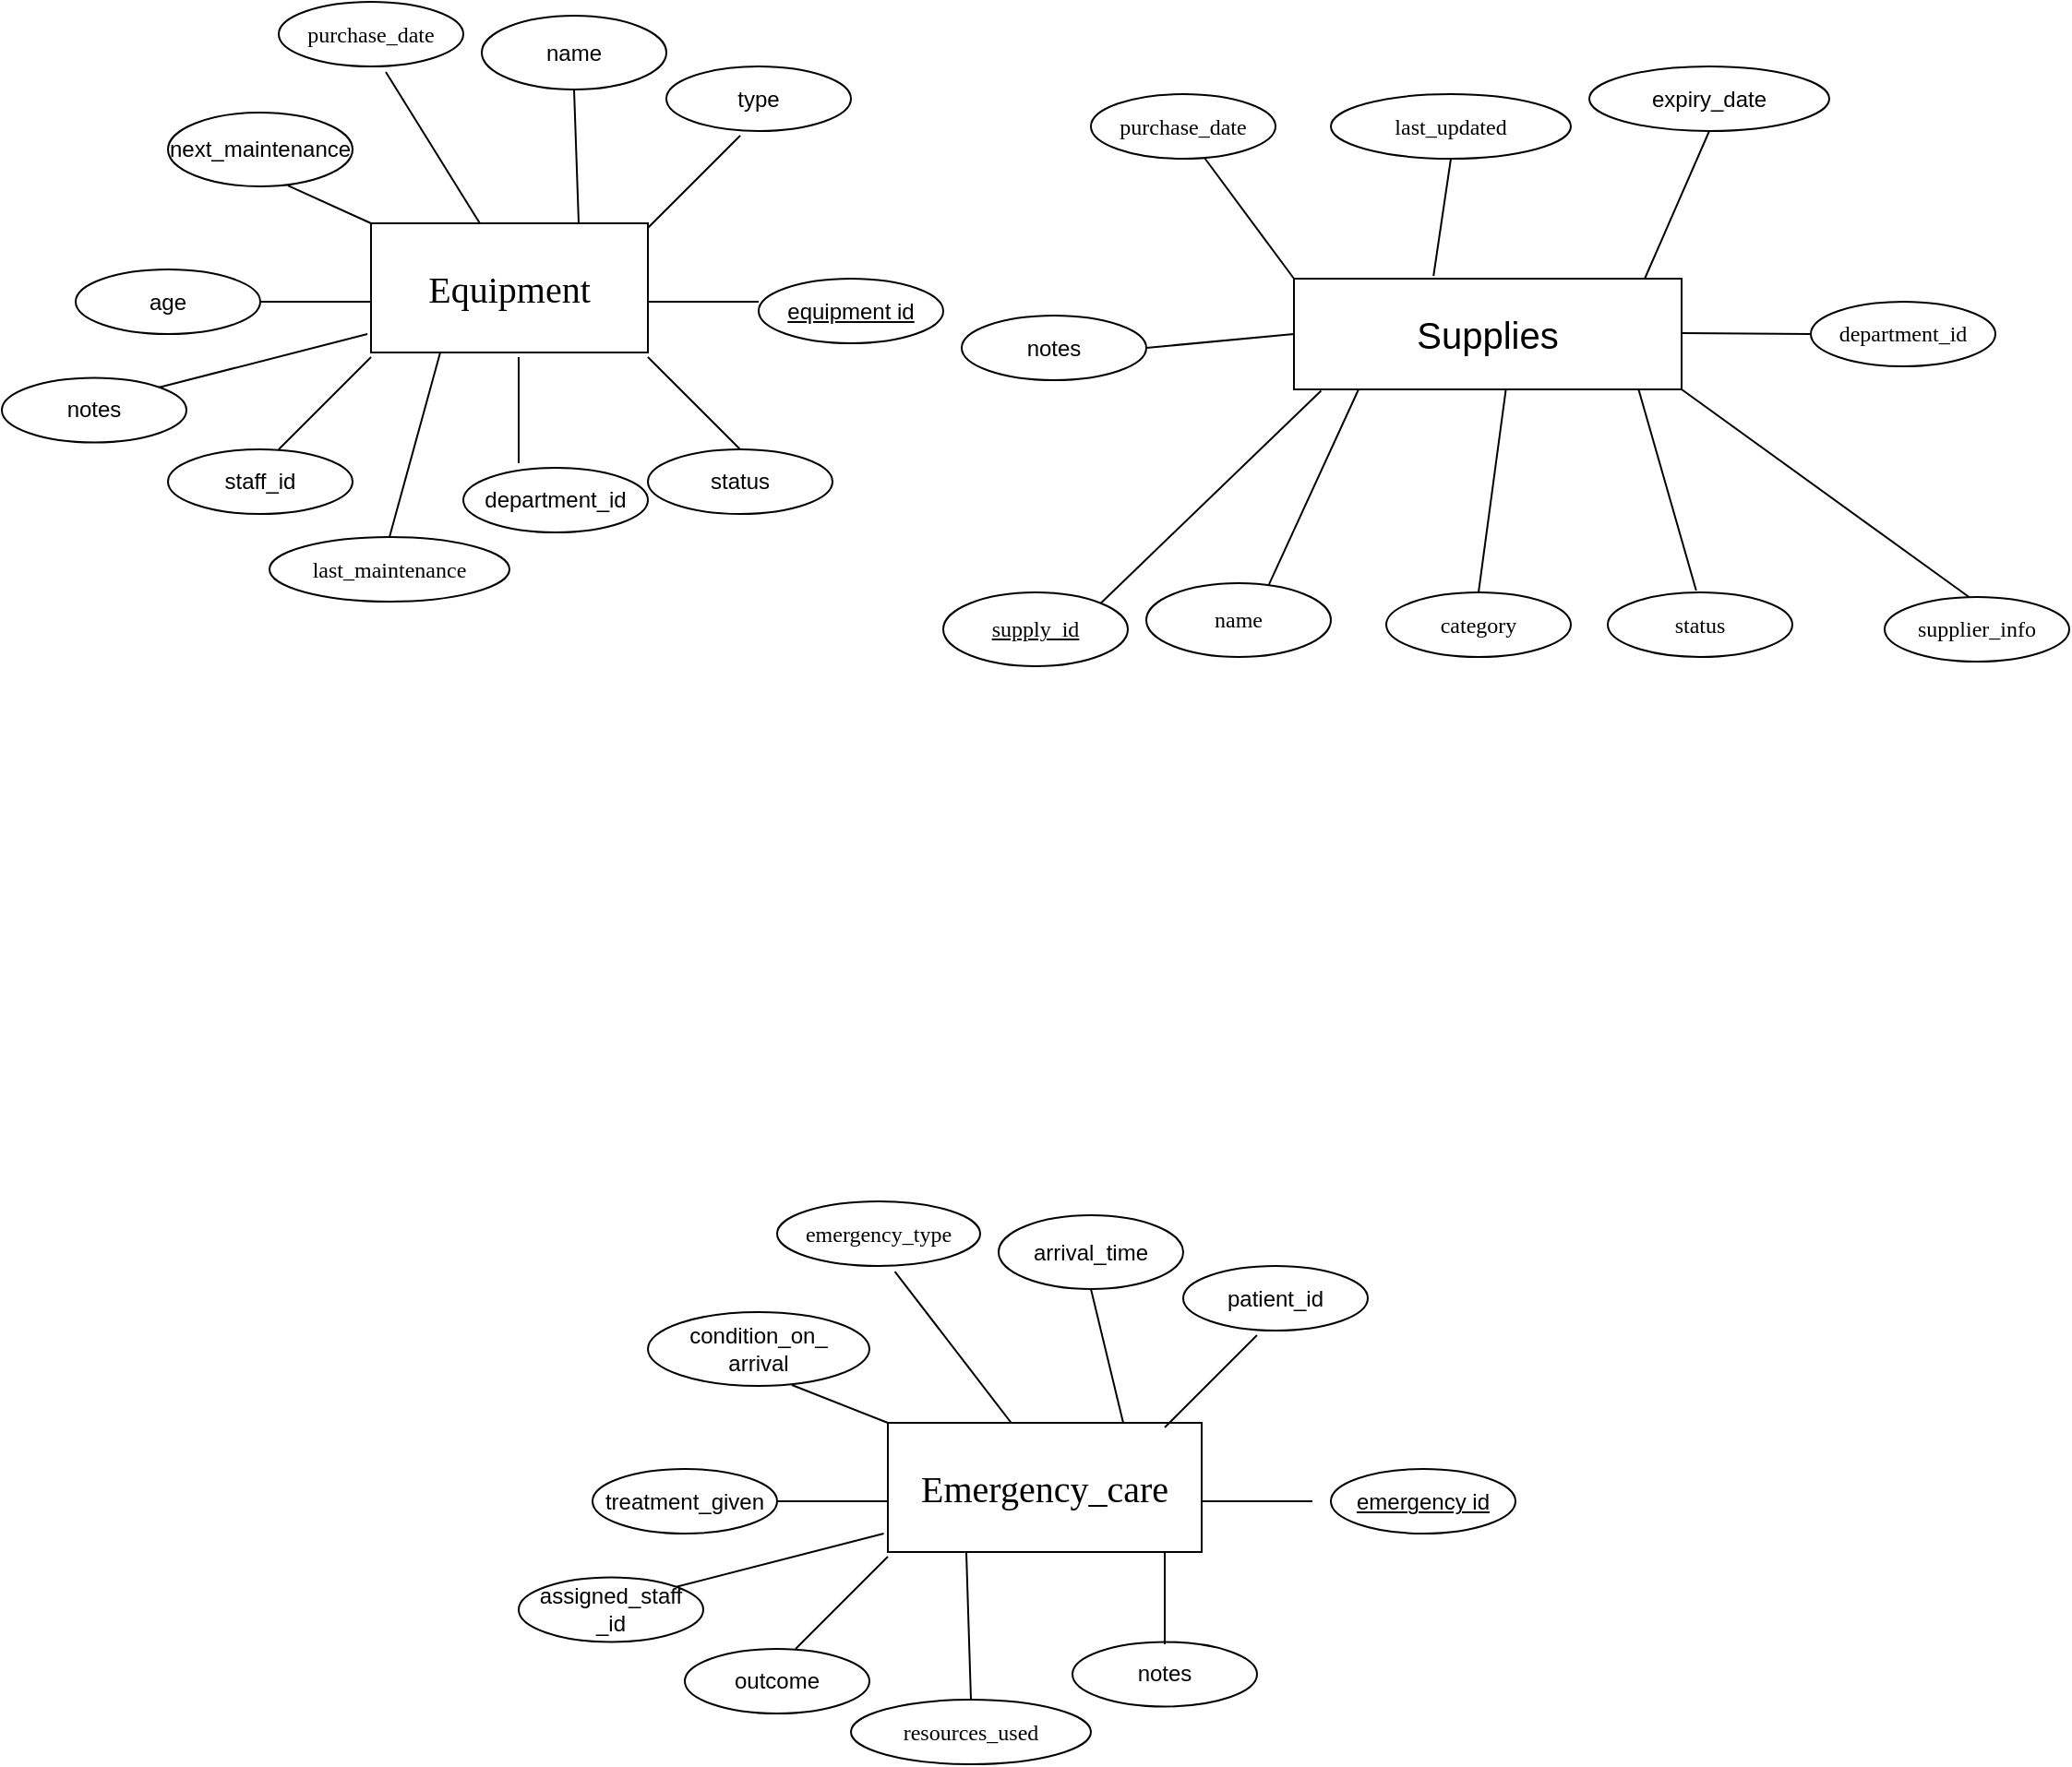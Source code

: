 <mxfile version="28.0.7">
  <diagram name="Page-1" id="4QEaVdgZd0XyPWaUjcYC">
    <mxGraphModel dx="1636" dy="582" grid="1" gridSize="10" guides="1" tooltips="1" connect="1" arrows="1" fold="1" page="1" pageScale="1" pageWidth="850" pageHeight="1100" math="0" shadow="0">
      <root>
        <mxCell id="0" />
        <mxCell id="1" parent="0" />
        <mxCell id="ZqF51eGxgcXinOxhbdrN-3" value="name" style="ellipse;whiteSpace=wrap;html=1;align=center;" vertex="1" parent="1">
          <mxGeometry x="150" y="117.5" width="100" height="40" as="geometry" />
        </mxCell>
        <mxCell id="ZqF51eGxgcXinOxhbdrN-4" value="Equipment" style="whiteSpace=wrap;html=1;align=center;fontFamily=Lucida Console;fontSize=20;" vertex="1" parent="1">
          <mxGeometry x="90" y="230" width="150" height="70" as="geometry" />
        </mxCell>
        <mxCell id="ZqF51eGxgcXinOxhbdrN-5" value="" style="line;strokeWidth=1;rotatable=0;dashed=0;labelPosition=right;align=left;verticalAlign=middle;spacingTop=0;spacingLeft=6;points=[];portConstraint=eastwest;" vertex="1" parent="1">
          <mxGeometry x="240" y="267.5" width="60" height="10" as="geometry" />
        </mxCell>
        <mxCell id="ZqF51eGxgcXinOxhbdrN-6" value="department_id" style="ellipse;whiteSpace=wrap;html=1;align=center;" vertex="1" parent="1">
          <mxGeometry x="140" y="362.5" width="100" height="35" as="geometry" />
        </mxCell>
        <mxCell id="ZqF51eGxgcXinOxhbdrN-7" value="" style="line;strokeWidth=1;rotatable=0;dashed=0;labelPosition=right;align=left;verticalAlign=middle;spacingTop=0;spacingLeft=6;points=[];portConstraint=eastwest;direction=south;" vertex="1" parent="1">
          <mxGeometry x="165" y="302.5" width="10" height="57.5" as="geometry" />
        </mxCell>
        <mxCell id="ZqF51eGxgcXinOxhbdrN-8" value="age" style="ellipse;whiteSpace=wrap;html=1;align=center;" vertex="1" parent="1">
          <mxGeometry x="-70" y="255" width="100" height="35" as="geometry" />
        </mxCell>
        <mxCell id="ZqF51eGxgcXinOxhbdrN-9" value="" style="line;strokeWidth=1;rotatable=0;dashed=0;labelPosition=right;align=left;verticalAlign=middle;spacingTop=0;spacingLeft=6;points=[];portConstraint=eastwest;" vertex="1" parent="1">
          <mxGeometry x="30" y="267.5" width="60" height="10" as="geometry" />
        </mxCell>
        <mxCell id="ZqF51eGxgcXinOxhbdrN-11" value="" style="endArrow=none;html=1;rounded=0;" edge="1" parent="1">
          <mxGeometry width="50" height="50" relative="1" as="geometry">
            <mxPoint x="240" y="232.5" as="sourcePoint" />
            <mxPoint x="290" y="182.5" as="targetPoint" />
          </mxGeometry>
        </mxCell>
        <mxCell id="ZqF51eGxgcXinOxhbdrN-12" value="" style="endArrow=none;html=1;rounded=0;" edge="1" parent="1">
          <mxGeometry width="50" height="50" relative="1" as="geometry">
            <mxPoint x="40" y="352.5" as="sourcePoint" />
            <mxPoint x="90" y="302.5" as="targetPoint" />
          </mxGeometry>
        </mxCell>
        <mxCell id="ZqF51eGxgcXinOxhbdrN-13" value="staff_id" style="ellipse;whiteSpace=wrap;html=1;align=center;" vertex="1" parent="1">
          <mxGeometry x="-20" y="352.5" width="100" height="35" as="geometry" />
        </mxCell>
        <mxCell id="ZqF51eGxgcXinOxhbdrN-14" value="type" style="ellipse;whiteSpace=wrap;html=1;align=center;" vertex="1" parent="1">
          <mxGeometry x="250" y="145" width="100" height="35" as="geometry" />
        </mxCell>
        <mxCell id="ZqF51eGxgcXinOxhbdrN-15" value="" style="endArrow=none;html=1;rounded=0;" edge="1" parent="1">
          <mxGeometry width="50" height="50" relative="1" as="geometry">
            <mxPoint x="290" y="352.5" as="sourcePoint" />
            <mxPoint x="240" y="302.5" as="targetPoint" />
          </mxGeometry>
        </mxCell>
        <mxCell id="ZqF51eGxgcXinOxhbdrN-16" value="status" style="ellipse;whiteSpace=wrap;html=1;align=center;" vertex="1" parent="1">
          <mxGeometry x="240" y="352.5" width="100" height="35" as="geometry" />
        </mxCell>
        <mxCell id="ZqF51eGxgcXinOxhbdrN-18" value="equipment id" style="ellipse;whiteSpace=wrap;html=1;align=center;fontStyle=4;" vertex="1" parent="1">
          <mxGeometry x="300" y="260" width="100" height="35" as="geometry" />
        </mxCell>
        <mxCell id="ZqF51eGxgcXinOxhbdrN-19" value="" style="endArrow=none;html=1;rounded=0;entryX=0.5;entryY=1;entryDx=0;entryDy=0;exitX=0.75;exitY=0;exitDx=0;exitDy=0;" edge="1" parent="1" source="ZqF51eGxgcXinOxhbdrN-4" target="ZqF51eGxgcXinOxhbdrN-3">
          <mxGeometry relative="1" as="geometry">
            <mxPoint x="50" y="187.5" as="sourcePoint" />
            <mxPoint x="210" y="187.5" as="targetPoint" />
          </mxGeometry>
        </mxCell>
        <mxCell id="ZqF51eGxgcXinOxhbdrN-42" value="&lt;font style=&quot;font-size: 20px;&quot;&gt;Supplies&lt;/font&gt;" style="rounded=0;whiteSpace=wrap;html=1;" vertex="1" parent="1">
          <mxGeometry x="590" y="260" width="210" height="60" as="geometry" />
        </mxCell>
        <mxCell id="ZqF51eGxgcXinOxhbdrN-43" value="" style="endArrow=none;html=1;rounded=0;entryX=0.25;entryY=1;entryDx=0;entryDy=0;exitX=0.659;exitY=0.048;exitDx=0;exitDy=0;exitPerimeter=0;" edge="1" parent="1" source="ZqF51eGxgcXinOxhbdrN-44">
          <mxGeometry width="50" height="50" relative="1" as="geometry">
            <mxPoint x="580" y="420" as="sourcePoint" />
            <mxPoint x="625" y="320" as="targetPoint" />
          </mxGeometry>
        </mxCell>
        <mxCell id="ZqF51eGxgcXinOxhbdrN-44" value="&lt;font face=&quot;Lucida Console&quot;&gt;name&lt;/font&gt;" style="ellipse;whiteSpace=wrap;html=1;align=center;" vertex="1" parent="1">
          <mxGeometry x="510" y="425" width="100" height="40" as="geometry" />
        </mxCell>
        <mxCell id="ZqF51eGxgcXinOxhbdrN-45" value="" style="endArrow=none;html=1;rounded=0;entryX=0.547;entryY=0.992;entryDx=0;entryDy=0;entryPerimeter=0;" edge="1" parent="1" target="ZqF51eGxgcXinOxhbdrN-42">
          <mxGeometry width="50" height="50" relative="1" as="geometry">
            <mxPoint x="690" y="430" as="sourcePoint" />
            <mxPoint x="680" y="320" as="targetPoint" />
          </mxGeometry>
        </mxCell>
        <mxCell id="ZqF51eGxgcXinOxhbdrN-46" value="" style="endArrow=none;html=1;rounded=0;entryX=0.889;entryY=1;entryDx=0;entryDy=0;entryPerimeter=0;exitX=0.279;exitY=-0.026;exitDx=0;exitDy=0;exitPerimeter=0;" edge="1" parent="1" target="ZqF51eGxgcXinOxhbdrN-42">
          <mxGeometry width="50" height="50" relative="1" as="geometry">
            <mxPoint x="807.9" y="428.96" as="sourcePoint" />
            <mxPoint x="720" y="540" as="targetPoint" />
          </mxGeometry>
        </mxCell>
        <mxCell id="ZqF51eGxgcXinOxhbdrN-47" value="&lt;u&gt;&lt;font face=&quot;Lucida Console&quot;&gt;supply_id&lt;/font&gt;&lt;/u&gt;" style="ellipse;whiteSpace=wrap;html=1;align=center;" vertex="1" parent="1">
          <mxGeometry x="400" y="430" width="100" height="40" as="geometry" />
        </mxCell>
        <mxCell id="ZqF51eGxgcXinOxhbdrN-48" value="" style="endArrow=none;html=1;rounded=0;entryX=0.07;entryY=1.012;entryDx=0;entryDy=0;entryPerimeter=0;exitX=1;exitY=0;exitDx=0;exitDy=0;" edge="1" parent="1" source="ZqF51eGxgcXinOxhbdrN-47" target="ZqF51eGxgcXinOxhbdrN-42">
          <mxGeometry width="50" height="50" relative="1" as="geometry">
            <mxPoint x="670" y="590" as="sourcePoint" />
            <mxPoint x="720" y="540" as="targetPoint" />
          </mxGeometry>
        </mxCell>
        <mxCell id="ZqF51eGxgcXinOxhbdrN-49" value="" style="endArrow=none;html=1;rounded=0;entryX=1;entryY=1;entryDx=0;entryDy=0;" edge="1" parent="1" target="ZqF51eGxgcXinOxhbdrN-42">
          <mxGeometry width="50" height="50" relative="1" as="geometry">
            <mxPoint x="955.691" y="432.523" as="sourcePoint" />
            <mxPoint x="770" y="470" as="targetPoint" />
          </mxGeometry>
        </mxCell>
        <mxCell id="ZqF51eGxgcXinOxhbdrN-50" value="&lt;font face=&quot;Lucida Console&quot;&gt;category&lt;/font&gt;" style="ellipse;whiteSpace=wrap;html=1;align=center;" vertex="1" parent="1">
          <mxGeometry x="640" y="430" width="100" height="35" as="geometry" />
        </mxCell>
        <mxCell id="ZqF51eGxgcXinOxhbdrN-51" value="&lt;font face=&quot;Lucida Console&quot;&gt;status&lt;/font&gt;" style="ellipse;whiteSpace=wrap;html=1;align=center;" vertex="1" parent="1">
          <mxGeometry x="760" y="430" width="100" height="35" as="geometry" />
        </mxCell>
        <mxCell id="ZqF51eGxgcXinOxhbdrN-52" value="&lt;font face=&quot;Lucida Console&quot;&gt;supplier_info&lt;/font&gt;" style="ellipse;whiteSpace=wrap;html=1;align=center;" vertex="1" parent="1">
          <mxGeometry x="910" y="432.5" width="100" height="35" as="geometry" />
        </mxCell>
        <mxCell id="ZqF51eGxgcXinOxhbdrN-53" value="" style="endArrow=none;html=1;rounded=0;entryX=0;entryY=0.5;entryDx=0;entryDy=0;" edge="1" parent="1" target="ZqF51eGxgcXinOxhbdrN-54">
          <mxGeometry relative="1" as="geometry">
            <mxPoint x="800" y="289.5" as="sourcePoint" />
            <mxPoint x="880" y="290" as="targetPoint" />
          </mxGeometry>
        </mxCell>
        <mxCell id="ZqF51eGxgcXinOxhbdrN-54" value="&lt;font face=&quot;Lucida Console&quot;&gt;department_id&lt;/font&gt;" style="ellipse;whiteSpace=wrap;html=1;align=center;" vertex="1" parent="1">
          <mxGeometry x="870" y="272.5" width="100" height="35" as="geometry" />
        </mxCell>
        <mxCell id="ZqF51eGxgcXinOxhbdrN-55" value="&lt;font face=&quot;Lucida Console&quot;&gt;purchase_date&lt;/font&gt;" style="ellipse;whiteSpace=wrap;html=1;align=center;" vertex="1" parent="1">
          <mxGeometry x="480" y="160" width="100" height="35" as="geometry" />
        </mxCell>
        <mxCell id="ZqF51eGxgcXinOxhbdrN-56" value="&lt;font face=&quot;Lucida Console&quot;&gt;last_updated&lt;/font&gt;" style="ellipse;whiteSpace=wrap;html=1;align=center;" vertex="1" parent="1">
          <mxGeometry x="610" y="160" width="130" height="35" as="geometry" />
        </mxCell>
        <mxCell id="ZqF51eGxgcXinOxhbdrN-57" value="expiry_date" style="ellipse;whiteSpace=wrap;html=1;align=center;" vertex="1" parent="1">
          <mxGeometry x="750" y="145" width="130" height="35" as="geometry" />
        </mxCell>
        <mxCell id="ZqF51eGxgcXinOxhbdrN-58" value="notes" style="ellipse;whiteSpace=wrap;html=1;align=center;" vertex="1" parent="1">
          <mxGeometry x="410" y="280" width="100" height="35" as="geometry" />
        </mxCell>
        <mxCell id="ZqF51eGxgcXinOxhbdrN-59" value="" style="endArrow=none;html=1;rounded=0;entryX=1;entryY=0.5;entryDx=0;entryDy=0;exitX=0;exitY=0.5;exitDx=0;exitDy=0;" edge="1" parent="1" source="ZqF51eGxgcXinOxhbdrN-42" target="ZqF51eGxgcXinOxhbdrN-58">
          <mxGeometry relative="1" as="geometry">
            <mxPoint x="670" y="196" as="sourcePoint" />
            <mxPoint x="510" y="196" as="targetPoint" />
          </mxGeometry>
        </mxCell>
        <mxCell id="ZqF51eGxgcXinOxhbdrN-60" value="" style="endArrow=none;html=1;rounded=0;entryX=0.615;entryY=0.986;entryDx=0;entryDy=0;exitX=0;exitY=0;exitDx=0;exitDy=0;entryPerimeter=0;" edge="1" parent="1" source="ZqF51eGxgcXinOxhbdrN-42" target="ZqF51eGxgcXinOxhbdrN-55">
          <mxGeometry relative="1" as="geometry">
            <mxPoint x="654" y="338" as="sourcePoint" />
            <mxPoint x="650" y="220" as="targetPoint" />
          </mxGeometry>
        </mxCell>
        <mxCell id="ZqF51eGxgcXinOxhbdrN-61" value="" style="endArrow=none;html=1;rounded=0;entryX=0.5;entryY=1;entryDx=0;entryDy=0;exitX=0.905;exitY=0;exitDx=0;exitDy=0;exitPerimeter=0;" edge="1" parent="1" source="ZqF51eGxgcXinOxhbdrN-42" target="ZqF51eGxgcXinOxhbdrN-57">
          <mxGeometry relative="1" as="geometry">
            <mxPoint x="844" y="328" as="sourcePoint" />
            <mxPoint x="840" y="210" as="targetPoint" />
          </mxGeometry>
        </mxCell>
        <mxCell id="ZqF51eGxgcXinOxhbdrN-62" value="" style="endArrow=none;html=1;rounded=0;exitX=0.36;exitY=-0.025;exitDx=0;exitDy=0;exitPerimeter=0;entryX=0.5;entryY=1;entryDx=0;entryDy=0;" edge="1" parent="1" source="ZqF51eGxgcXinOxhbdrN-42" target="ZqF51eGxgcXinOxhbdrN-56">
          <mxGeometry relative="1" as="geometry">
            <mxPoint x="1004" y="328" as="sourcePoint" />
            <mxPoint x="990" y="240" as="targetPoint" />
          </mxGeometry>
        </mxCell>
        <mxCell id="ZqF51eGxgcXinOxhbdrN-63" value="&lt;font face=&quot;Lucida Console&quot;&gt;purchase_date&lt;/font&gt;" style="ellipse;whiteSpace=wrap;html=1;align=center;" vertex="1" parent="1">
          <mxGeometry x="40" y="110" width="100" height="35" as="geometry" />
        </mxCell>
        <mxCell id="ZqF51eGxgcXinOxhbdrN-64" value="&lt;font face=&quot;Lucida Console&quot;&gt;last_maintenance&lt;/font&gt;" style="ellipse;whiteSpace=wrap;html=1;align=center;" vertex="1" parent="1">
          <mxGeometry x="35" y="400" width="130" height="35" as="geometry" />
        </mxCell>
        <mxCell id="ZqF51eGxgcXinOxhbdrN-65" value="notes" style="ellipse;whiteSpace=wrap;html=1;align=center;" vertex="1" parent="1">
          <mxGeometry x="-110" y="313.75" width="100" height="35" as="geometry" />
        </mxCell>
        <mxCell id="ZqF51eGxgcXinOxhbdrN-66" value="next_maintenance" style="ellipse;whiteSpace=wrap;html=1;align=center;" vertex="1" parent="1">
          <mxGeometry x="-20" y="170" width="100" height="40" as="geometry" />
        </mxCell>
        <mxCell id="ZqF51eGxgcXinOxhbdrN-67" value="" style="endArrow=none;html=1;rounded=0;entryX=0.393;entryY=0;entryDx=0;entryDy=0;entryPerimeter=0;exitX=0.58;exitY=1.086;exitDx=0;exitDy=0;exitPerimeter=0;" edge="1" parent="1" source="ZqF51eGxgcXinOxhbdrN-63" target="ZqF51eGxgcXinOxhbdrN-4">
          <mxGeometry relative="1" as="geometry">
            <mxPoint x="-50" y="320" as="sourcePoint" />
            <mxPoint x="110" y="320" as="targetPoint" />
          </mxGeometry>
        </mxCell>
        <mxCell id="ZqF51eGxgcXinOxhbdrN-68" value="" style="endArrow=none;html=1;rounded=0;entryX=0;entryY=0;entryDx=0;entryDy=0;exitX=0.65;exitY=0.988;exitDx=0;exitDy=0;exitPerimeter=0;" edge="1" parent="1" source="ZqF51eGxgcXinOxhbdrN-66" target="ZqF51eGxgcXinOxhbdrN-4">
          <mxGeometry relative="1" as="geometry">
            <mxPoint x="-50" y="320" as="sourcePoint" />
            <mxPoint x="110" y="320" as="targetPoint" />
          </mxGeometry>
        </mxCell>
        <mxCell id="ZqF51eGxgcXinOxhbdrN-69" value="" style="endArrow=none;html=1;rounded=0;entryX=-0.013;entryY=0.857;entryDx=0;entryDy=0;entryPerimeter=0;exitX=1;exitY=0;exitDx=0;exitDy=0;" edge="1" parent="1" source="ZqF51eGxgcXinOxhbdrN-65" target="ZqF51eGxgcXinOxhbdrN-4">
          <mxGeometry relative="1" as="geometry">
            <mxPoint x="-50" y="320" as="sourcePoint" />
            <mxPoint x="110" y="320" as="targetPoint" />
          </mxGeometry>
        </mxCell>
        <mxCell id="ZqF51eGxgcXinOxhbdrN-70" value="" style="endArrow=none;html=1;rounded=0;entryX=0.25;entryY=1;entryDx=0;entryDy=0;exitX=0.5;exitY=0;exitDx=0;exitDy=0;" edge="1" parent="1" source="ZqF51eGxgcXinOxhbdrN-64" target="ZqF51eGxgcXinOxhbdrN-4">
          <mxGeometry relative="1" as="geometry">
            <mxPoint x="-50" y="320" as="sourcePoint" />
            <mxPoint x="110" y="320" as="targetPoint" />
          </mxGeometry>
        </mxCell>
        <mxCell id="ZqF51eGxgcXinOxhbdrN-71" value="arrival_time" style="ellipse;whiteSpace=wrap;html=1;align=center;" vertex="1" parent="1">
          <mxGeometry x="430" y="767.5" width="100" height="40" as="geometry" />
        </mxCell>
        <mxCell id="ZqF51eGxgcXinOxhbdrN-72" value="Emergency_care" style="whiteSpace=wrap;html=1;align=center;fontFamily=Lucida Console;fontSize=20;" vertex="1" parent="1">
          <mxGeometry x="370" y="880" width="170" height="70" as="geometry" />
        </mxCell>
        <mxCell id="ZqF51eGxgcXinOxhbdrN-73" value="" style="line;strokeWidth=1;rotatable=0;dashed=0;labelPosition=right;align=left;verticalAlign=middle;spacingTop=0;spacingLeft=6;points=[];portConstraint=eastwest;" vertex="1" parent="1">
          <mxGeometry x="540" y="917.5" width="60" height="10" as="geometry" />
        </mxCell>
        <mxCell id="ZqF51eGxgcXinOxhbdrN-74" value="notes" style="ellipse;whiteSpace=wrap;html=1;align=center;" vertex="1" parent="1">
          <mxGeometry x="470" y="998.75" width="100" height="35" as="geometry" />
        </mxCell>
        <mxCell id="ZqF51eGxgcXinOxhbdrN-75" value="" style="line;strokeWidth=1;rotatable=0;dashed=0;labelPosition=right;align=left;verticalAlign=middle;spacingTop=0;spacingLeft=6;points=[];portConstraint=eastwest;direction=south;" vertex="1" parent="1">
          <mxGeometry x="515" y="950" width="10" height="50" as="geometry" />
        </mxCell>
        <mxCell id="ZqF51eGxgcXinOxhbdrN-76" value="treatment_given" style="ellipse;whiteSpace=wrap;html=1;align=center;" vertex="1" parent="1">
          <mxGeometry x="210" y="905" width="100" height="35" as="geometry" />
        </mxCell>
        <mxCell id="ZqF51eGxgcXinOxhbdrN-77" value="" style="line;strokeWidth=1;rotatable=0;dashed=0;labelPosition=right;align=left;verticalAlign=middle;spacingTop=0;spacingLeft=6;points=[];portConstraint=eastwest;" vertex="1" parent="1">
          <mxGeometry x="310" y="917.5" width="60" height="10" as="geometry" />
        </mxCell>
        <mxCell id="ZqF51eGxgcXinOxhbdrN-78" value="" style="endArrow=none;html=1;rounded=0;" edge="1" parent="1">
          <mxGeometry width="50" height="50" relative="1" as="geometry">
            <mxPoint x="520" y="882.5" as="sourcePoint" />
            <mxPoint x="570" y="832.5" as="targetPoint" />
          </mxGeometry>
        </mxCell>
        <mxCell id="ZqF51eGxgcXinOxhbdrN-79" value="" style="endArrow=none;html=1;rounded=0;" edge="1" parent="1">
          <mxGeometry width="50" height="50" relative="1" as="geometry">
            <mxPoint x="320" y="1002.5" as="sourcePoint" />
            <mxPoint x="370" y="952.5" as="targetPoint" />
          </mxGeometry>
        </mxCell>
        <mxCell id="ZqF51eGxgcXinOxhbdrN-80" value="outcome" style="ellipse;whiteSpace=wrap;html=1;align=center;" vertex="1" parent="1">
          <mxGeometry x="260" y="1002.5" width="100" height="35" as="geometry" />
        </mxCell>
        <mxCell id="ZqF51eGxgcXinOxhbdrN-81" value="patient_id" style="ellipse;whiteSpace=wrap;html=1;align=center;" vertex="1" parent="1">
          <mxGeometry x="530" y="795" width="100" height="35" as="geometry" />
        </mxCell>
        <mxCell id="ZqF51eGxgcXinOxhbdrN-84" value="emergency id" style="ellipse;whiteSpace=wrap;html=1;align=center;fontStyle=4;" vertex="1" parent="1">
          <mxGeometry x="610" y="905" width="100" height="35" as="geometry" />
        </mxCell>
        <mxCell id="ZqF51eGxgcXinOxhbdrN-85" value="" style="endArrow=none;html=1;rounded=0;entryX=0.5;entryY=1;entryDx=0;entryDy=0;exitX=0.75;exitY=0;exitDx=0;exitDy=0;" edge="1" parent="1" source="ZqF51eGxgcXinOxhbdrN-72" target="ZqF51eGxgcXinOxhbdrN-71">
          <mxGeometry relative="1" as="geometry">
            <mxPoint x="330" y="837.5" as="sourcePoint" />
            <mxPoint x="490" y="837.5" as="targetPoint" />
          </mxGeometry>
        </mxCell>
        <mxCell id="ZqF51eGxgcXinOxhbdrN-86" value="&lt;font face=&quot;Lucida Console&quot;&gt;emergency_type&lt;/font&gt;" style="ellipse;whiteSpace=wrap;html=1;align=center;" vertex="1" parent="1">
          <mxGeometry x="310" y="760" width="110" height="35" as="geometry" />
        </mxCell>
        <mxCell id="ZqF51eGxgcXinOxhbdrN-87" value="&lt;font face=&quot;Lucida Console&quot;&gt;resources_used&lt;/font&gt;" style="ellipse;whiteSpace=wrap;html=1;align=center;" vertex="1" parent="1">
          <mxGeometry x="350" y="1030" width="130" height="35" as="geometry" />
        </mxCell>
        <mxCell id="ZqF51eGxgcXinOxhbdrN-88" value="&lt;div&gt;assigned_staff&lt;/div&gt;&lt;div&gt;_id&lt;/div&gt;" style="ellipse;whiteSpace=wrap;html=1;align=center;" vertex="1" parent="1">
          <mxGeometry x="170" y="963.75" width="100" height="35" as="geometry" />
        </mxCell>
        <mxCell id="ZqF51eGxgcXinOxhbdrN-89" value="&lt;div&gt;condition_on_&lt;/div&gt;&lt;div&gt;arrival&lt;/div&gt;" style="ellipse;whiteSpace=wrap;html=1;align=center;" vertex="1" parent="1">
          <mxGeometry x="240" y="820" width="120" height="40" as="geometry" />
        </mxCell>
        <mxCell id="ZqF51eGxgcXinOxhbdrN-90" value="" style="endArrow=none;html=1;rounded=0;entryX=0.393;entryY=0;entryDx=0;entryDy=0;entryPerimeter=0;exitX=0.58;exitY=1.086;exitDx=0;exitDy=0;exitPerimeter=0;" edge="1" parent="1" source="ZqF51eGxgcXinOxhbdrN-86" target="ZqF51eGxgcXinOxhbdrN-72">
          <mxGeometry relative="1" as="geometry">
            <mxPoint x="230" y="970" as="sourcePoint" />
            <mxPoint x="390" y="970" as="targetPoint" />
          </mxGeometry>
        </mxCell>
        <mxCell id="ZqF51eGxgcXinOxhbdrN-91" value="" style="endArrow=none;html=1;rounded=0;entryX=0;entryY=0;entryDx=0;entryDy=0;exitX=0.65;exitY=0.988;exitDx=0;exitDy=0;exitPerimeter=0;" edge="1" parent="1" source="ZqF51eGxgcXinOxhbdrN-89" target="ZqF51eGxgcXinOxhbdrN-72">
          <mxGeometry relative="1" as="geometry">
            <mxPoint x="230" y="970" as="sourcePoint" />
            <mxPoint x="390" y="970" as="targetPoint" />
          </mxGeometry>
        </mxCell>
        <mxCell id="ZqF51eGxgcXinOxhbdrN-92" value="" style="endArrow=none;html=1;rounded=0;entryX=-0.013;entryY=0.857;entryDx=0;entryDy=0;entryPerimeter=0;exitX=1;exitY=0;exitDx=0;exitDy=0;" edge="1" parent="1" source="ZqF51eGxgcXinOxhbdrN-88" target="ZqF51eGxgcXinOxhbdrN-72">
          <mxGeometry relative="1" as="geometry">
            <mxPoint x="230" y="970" as="sourcePoint" />
            <mxPoint x="390" y="970" as="targetPoint" />
          </mxGeometry>
        </mxCell>
        <mxCell id="ZqF51eGxgcXinOxhbdrN-93" value="" style="endArrow=none;html=1;rounded=0;entryX=0.25;entryY=1;entryDx=0;entryDy=0;exitX=0.5;exitY=0;exitDx=0;exitDy=0;" edge="1" parent="1" source="ZqF51eGxgcXinOxhbdrN-87" target="ZqF51eGxgcXinOxhbdrN-72">
          <mxGeometry relative="1" as="geometry">
            <mxPoint x="230" y="970" as="sourcePoint" />
            <mxPoint x="390" y="970" as="targetPoint" />
          </mxGeometry>
        </mxCell>
      </root>
    </mxGraphModel>
  </diagram>
</mxfile>
